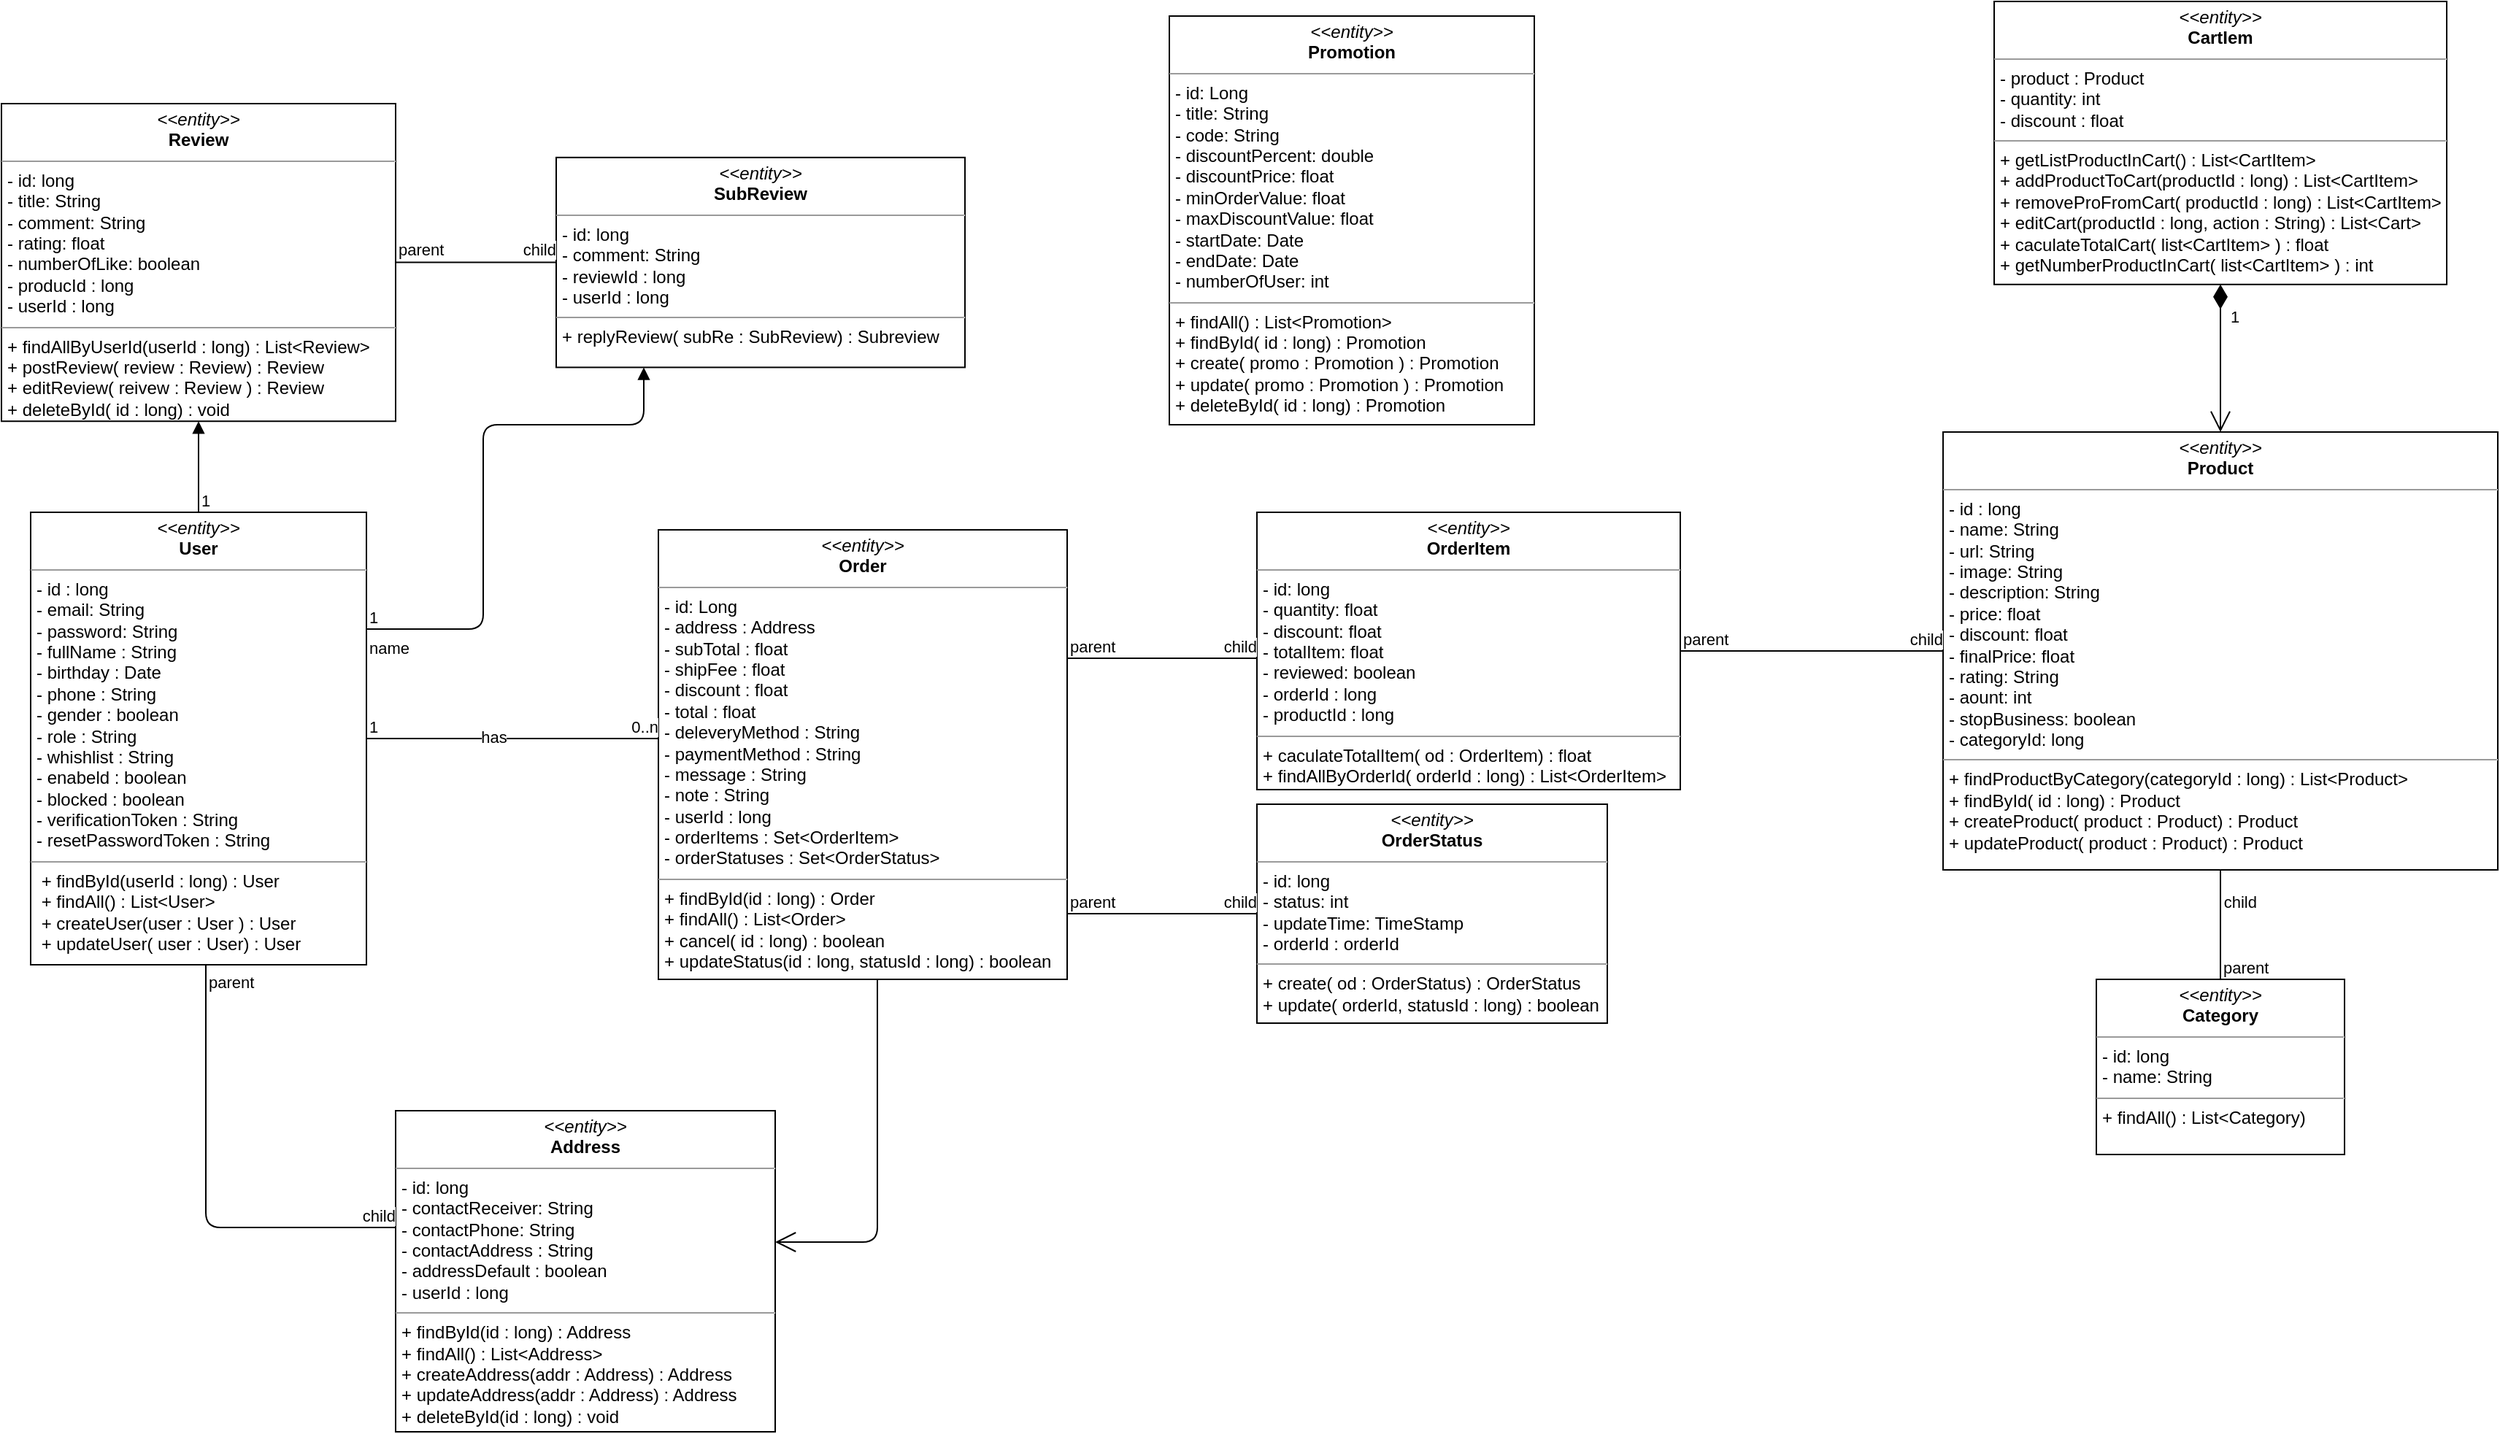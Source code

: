 <mxfile version="14.7.2" type="device"><diagram id="C5RBs43oDa-KdzZeNtuy" name="Page-1"><mxGraphModel dx="1108" dy="1594" grid="1" gridSize="10" guides="1" tooltips="1" connect="1" arrows="1" fold="1" page="1" pageScale="1" pageWidth="827" pageHeight="1169" math="0" shadow="0"><root><mxCell id="WIyWlLk6GJQsqaUBKTNV-0"/><mxCell id="WIyWlLk6GJQsqaUBKTNV-1" parent="WIyWlLk6GJQsqaUBKTNV-0"/><mxCell id="6MYKA8wntWoD5BaFTlxV-0" value="&lt;p style=&quot;margin: 0px ; margin-top: 4px ; text-align: center&quot;&gt;&lt;i&gt;&amp;lt;&amp;lt;entity&amp;gt;&amp;gt;&lt;/i&gt;&lt;br&gt;&lt;b&gt;Product&lt;/b&gt;&lt;/p&gt;&lt;hr size=&quot;1&quot;&gt;&lt;p style=&quot;margin: 0px ; margin-left: 4px&quot;&gt;- id : long&lt;/p&gt;&lt;p style=&quot;margin: 0px ; margin-left: 4px&quot;&gt;- name: String&lt;br&gt;- url: String&lt;/p&gt;&lt;p style=&quot;margin: 0px ; margin-left: 4px&quot;&gt;- image: String&lt;/p&gt;&lt;p style=&quot;margin: 0px ; margin-left: 4px&quot;&gt;- description: String&lt;/p&gt;&lt;p style=&quot;margin: 0px ; margin-left: 4px&quot;&gt;- price: float&lt;/p&gt;&lt;p style=&quot;margin: 0px ; margin-left: 4px&quot;&gt;- discount: float&lt;/p&gt;&lt;p style=&quot;margin: 0px ; margin-left: 4px&quot;&gt;- finalPrice: float&lt;/p&gt;&lt;p style=&quot;margin: 0px ; margin-left: 4px&quot;&gt;- rating: String&lt;/p&gt;&lt;p style=&quot;margin: 0px ; margin-left: 4px&quot;&gt;- aount: int&lt;/p&gt;&lt;p style=&quot;margin: 0px ; margin-left: 4px&quot;&gt;- stopBusiness: boolean&lt;/p&gt;&lt;p style=&quot;margin: 0px ; margin-left: 4px&quot;&gt;- categoryId: long&lt;/p&gt;&lt;hr size=&quot;1&quot;&gt;&lt;p style=&quot;margin: 0px ; margin-left: 4px&quot;&gt;+ findProductByCategory(categoryId : long) : List&amp;lt;Product&amp;gt;&lt;/p&gt;&lt;p style=&quot;margin: 0px ; margin-left: 4px&quot;&gt;+ findById( id : long) : Product&lt;/p&gt;&lt;p style=&quot;margin: 0px ; margin-left: 4px&quot;&gt;+ createProduct( product : Product) : Product&lt;/p&gt;&lt;p style=&quot;margin: 0px ; margin-left: 4px&quot;&gt;+ updateProduct( product : Product) : Product&lt;/p&gt;" style="verticalAlign=top;align=left;overflow=fill;fontSize=12;fontFamily=Helvetica;html=1;" vertex="1" parent="WIyWlLk6GJQsqaUBKTNV-1"><mxGeometry x="1760" y="-35" width="380" height="300" as="geometry"/></mxCell><mxCell id="6MYKA8wntWoD5BaFTlxV-1" value="&lt;p style=&quot;margin: 0px ; margin-top: 4px ; text-align: center&quot;&gt;&lt;i&gt;&amp;lt;&amp;lt;entity&amp;gt;&amp;gt;&lt;/i&gt;&lt;br&gt;&lt;b&gt;User&lt;/b&gt;&lt;/p&gt;&lt;hr size=&quot;1&quot;&gt;&lt;p style=&quot;margin: 0px ; margin-left: 4px&quot;&gt;- id : long&lt;/p&gt;&lt;p style=&quot;margin: 0px ; margin-left: 4px&quot;&gt;- email: String&lt;br&gt;- password: String&lt;/p&gt;&lt;p style=&quot;margin: 0px ; margin-left: 4px&quot;&gt;- fullName : String&lt;/p&gt;&lt;p style=&quot;margin: 0px ; margin-left: 4px&quot;&gt;- birthday : Date&lt;/p&gt;&lt;p style=&quot;margin: 0px ; margin-left: 4px&quot;&gt;- phone : String&lt;/p&gt;&lt;p style=&quot;margin: 0px ; margin-left: 4px&quot;&gt;- gender : boolean&lt;/p&gt;&lt;p style=&quot;margin: 0px ; margin-left: 4px&quot;&gt;- role : String&lt;/p&gt;&lt;p style=&quot;margin: 0px ; margin-left: 4px&quot;&gt;- whishlist : String&lt;/p&gt;&lt;p style=&quot;margin: 0px ; margin-left: 4px&quot;&gt;- enabeld : boolean&lt;/p&gt;&lt;p style=&quot;margin: 0px ; margin-left: 4px&quot;&gt;- blocked : boolean&lt;/p&gt;&lt;p style=&quot;margin: 0px ; margin-left: 4px&quot;&gt;- verificationToken : String&lt;/p&gt;&lt;p style=&quot;margin: 0px ; margin-left: 4px&quot;&gt;- resetPasswordToken : String&lt;/p&gt;&lt;hr size=&quot;1&quot;&gt;&lt;p style=&quot;margin: 0px ; margin-left: 4px&quot;&gt;&amp;nbsp;+ findById(userId : long) : User&lt;/p&gt;&lt;p style=&quot;margin: 0px ; margin-left: 4px&quot;&gt;&amp;nbsp;+ findAll() : List&amp;lt;User&amp;gt;&lt;/p&gt;&lt;p style=&quot;margin: 0px ; margin-left: 4px&quot;&gt;&amp;nbsp;+ createUser(user : User ) : User&lt;/p&gt;&lt;p style=&quot;margin: 0px ; margin-left: 4px&quot;&gt;&amp;nbsp;+ updateUser( user : User) : User&lt;/p&gt;" style="verticalAlign=top;align=left;overflow=fill;fontSize=12;fontFamily=Helvetica;html=1;" vertex="1" parent="WIyWlLk6GJQsqaUBKTNV-1"><mxGeometry x="450" y="20" width="230" height="310" as="geometry"/></mxCell><mxCell id="6MYKA8wntWoD5BaFTlxV-2" value="&lt;p style=&quot;margin: 0px ; margin-top: 4px ; text-align: center&quot;&gt;&lt;i&gt;&amp;lt;&amp;lt;entity&amp;gt;&amp;gt;&lt;/i&gt;&lt;br&gt;&lt;b&gt;OrderStatus&lt;/b&gt;&lt;/p&gt;&lt;hr size=&quot;1&quot;&gt;&lt;p style=&quot;margin: 0px ; margin-left: 4px&quot;&gt;- id: long&lt;/p&gt;&lt;p style=&quot;margin: 0px ; margin-left: 4px&quot;&gt;- status: int&lt;br&gt;- updateTime: TimeStamp&lt;/p&gt;&lt;p style=&quot;margin: 0px ; margin-left: 4px&quot;&gt;- orderId : orderId&lt;/p&gt;&lt;hr size=&quot;1&quot;&gt;&lt;p style=&quot;margin: 0px ; margin-left: 4px&quot;&gt;+ create( od : OrderStatus) : OrderStatus&lt;/p&gt;&lt;p style=&quot;margin: 0px ; margin-left: 4px&quot;&gt;+ update( orderId, statusId : long) : boolean&lt;/p&gt;" style="verticalAlign=top;align=left;overflow=fill;fontSize=12;fontFamily=Helvetica;html=1;" vertex="1" parent="WIyWlLk6GJQsqaUBKTNV-1"><mxGeometry x="1290" y="220" width="240" height="150" as="geometry"/></mxCell><mxCell id="6MYKA8wntWoD5BaFTlxV-3" value="&lt;p style=&quot;margin: 0px ; margin-top: 4px ; text-align: center&quot;&gt;&lt;i&gt;&amp;lt;&amp;lt;entity&amp;gt;&amp;gt;&lt;/i&gt;&lt;br&gt;&lt;b&gt;Order&lt;/b&gt;&lt;/p&gt;&lt;hr size=&quot;1&quot;&gt;&lt;p style=&quot;margin: 0px ; margin-left: 4px&quot;&gt;- id: Long&lt;/p&gt;&lt;p style=&quot;margin: 0px 0px 0px 4px&quot;&gt;- address : Address&lt;/p&gt;&lt;p style=&quot;margin: 0px 0px 0px 4px&quot;&gt;- subTotal : float&lt;/p&gt;&lt;p style=&quot;margin: 0px 0px 0px 4px&quot;&gt;- shipFee : float&lt;/p&gt;&lt;p style=&quot;margin: 0px 0px 0px 4px&quot;&gt;- discount : float&lt;/p&gt;&lt;p style=&quot;margin: 0px 0px 0px 4px&quot;&gt;- total : float&lt;/p&gt;&lt;p style=&quot;margin: 0px 0px 0px 4px&quot;&gt;- deleveryMethod : String&lt;/p&gt;&lt;p style=&quot;margin: 0px 0px 0px 4px&quot;&gt;- paymentMethod : String&lt;/p&gt;&lt;p style=&quot;margin: 0px 0px 0px 4px&quot;&gt;- message : String&lt;/p&gt;&lt;p style=&quot;margin: 0px 0px 0px 4px&quot;&gt;- note : String&lt;/p&gt;&lt;p style=&quot;margin: 0px 0px 0px 4px&quot;&gt;- userId : long&lt;/p&gt;&lt;p style=&quot;margin: 0px 0px 0px 4px&quot;&gt;- orderItems : Set&amp;lt;OrderItem&amp;gt;&lt;/p&gt;&lt;p style=&quot;margin: 0px 0px 0px 4px&quot;&gt;- orderStatuses : Set&amp;lt;OrderStatus&amp;gt;&lt;/p&gt;&lt;hr size=&quot;1&quot;&gt;&lt;p style=&quot;margin: 0px ; margin-left: 4px&quot;&gt;+ findById(id : long) : Order&lt;/p&gt;&lt;p style=&quot;margin: 0px ; margin-left: 4px&quot;&gt;+ findAll() : List&amp;lt;Order&amp;gt;&lt;/p&gt;&lt;p style=&quot;margin: 0px ; margin-left: 4px&quot;&gt;+ cancel( id : long) : boolean&lt;/p&gt;&lt;p style=&quot;margin: 0px ; margin-left: 4px&quot;&gt;+ updateStatus(id : long, statusId : long) : boolean&lt;/p&gt;" style="verticalAlign=top;align=left;overflow=fill;fontSize=12;fontFamily=Helvetica;html=1;" vertex="1" parent="WIyWlLk6GJQsqaUBKTNV-1"><mxGeometry x="880" y="32.03" width="280" height="307.97" as="geometry"/></mxCell><mxCell id="6MYKA8wntWoD5BaFTlxV-4" value="&lt;p style=&quot;margin: 0px ; margin-top: 4px ; text-align: center&quot;&gt;&lt;i&gt;&amp;lt;&amp;lt;entity&amp;gt;&amp;gt;&lt;/i&gt;&lt;br&gt;&lt;b&gt;Address&lt;/b&gt;&lt;/p&gt;&lt;hr size=&quot;1&quot;&gt;&lt;p style=&quot;margin: 0px ; margin-left: 4px&quot;&gt;- id: long&lt;/p&gt;&lt;p style=&quot;margin: 0px ; margin-left: 4px&quot;&gt;- contactReceiver: String&lt;br&gt;- contactPhone: String&lt;/p&gt;&lt;p style=&quot;margin: 0px ; margin-left: 4px&quot;&gt;- contactAddress : String&lt;/p&gt;&lt;p style=&quot;margin: 0px ; margin-left: 4px&quot;&gt;- addressDefault : boolean&lt;/p&gt;&lt;p style=&quot;margin: 0px ; margin-left: 4px&quot;&gt;- userId : long&lt;/p&gt;&lt;hr size=&quot;1&quot;&gt;&lt;p style=&quot;margin: 0px ; margin-left: 4px&quot;&gt;+ findById(id : long) : Address&lt;/p&gt;&lt;p style=&quot;margin: 0px ; margin-left: 4px&quot;&gt;+ findAll() : List&amp;lt;Address&amp;gt;&lt;/p&gt;&lt;p style=&quot;margin: 0px ; margin-left: 4px&quot;&gt;+ createAddress(addr : Address) : Address&lt;/p&gt;&lt;p style=&quot;margin: 0px ; margin-left: 4px&quot;&gt;+ updateAddress(addr : Address) : Address&lt;/p&gt;&lt;p style=&quot;margin: 0px ; margin-left: 4px&quot;&gt;+ deleteById(id : long) : void&lt;/p&gt;" style="verticalAlign=top;align=left;overflow=fill;fontSize=12;fontFamily=Helvetica;html=1;" vertex="1" parent="WIyWlLk6GJQsqaUBKTNV-1"><mxGeometry x="700" y="430" width="260" height="220" as="geometry"/></mxCell><mxCell id="6MYKA8wntWoD5BaFTlxV-5" value="&lt;p style=&quot;margin: 0px ; margin-top: 4px ; text-align: center&quot;&gt;&lt;i&gt;&amp;lt;&amp;lt;entity&amp;gt;&amp;gt;&lt;/i&gt;&lt;br&gt;&lt;b&gt;CartIem&lt;/b&gt;&lt;/p&gt;&lt;hr size=&quot;1&quot;&gt;&lt;p style=&quot;margin: 0px ; margin-left: 4px&quot;&gt;- product : Product&lt;/p&gt;&lt;p style=&quot;margin: 0px ; margin-left: 4px&quot;&gt;- quantity: int&lt;br&gt;- discount : float&lt;/p&gt;&lt;hr size=&quot;1&quot;&gt;&lt;p style=&quot;margin: 0px ; margin-left: 4px&quot;&gt;+ getListProductInCart() : List&amp;lt;CartItem&amp;gt;&lt;br&gt;&lt;/p&gt;&lt;p style=&quot;margin: 0px ; margin-left: 4px&quot;&gt;+ addProductToCart(productId : long) : List&amp;lt;CartItem&amp;gt;&lt;/p&gt;&lt;p style=&quot;margin: 0px ; margin-left: 4px&quot;&gt;+ removeProFromCart( productId : long) : List&amp;lt;CartItem&amp;gt;&lt;/p&gt;&lt;p style=&quot;margin: 0px ; margin-left: 4px&quot;&gt;+ editCart(productId : long, action : String) : List&amp;lt;Cart&amp;gt;&lt;/p&gt;&lt;p style=&quot;margin: 0px ; margin-left: 4px&quot;&gt;+ caculateTotalCart( list&amp;lt;CartItem&amp;gt; ) : float&lt;/p&gt;&lt;p style=&quot;margin: 0px ; margin-left: 4px&quot;&gt;+ getNumberProductInCart( list&amp;lt;CartItem&amp;gt; ) : int&lt;/p&gt;" style="verticalAlign=top;align=left;overflow=fill;fontSize=12;fontFamily=Helvetica;html=1;" vertex="1" parent="WIyWlLk6GJQsqaUBKTNV-1"><mxGeometry x="1795" y="-330" width="310" height="193.89" as="geometry"/></mxCell><mxCell id="6MYKA8wntWoD5BaFTlxV-6" value="&lt;p style=&quot;margin: 0px ; margin-top: 4px ; text-align: center&quot;&gt;&lt;i&gt;&amp;lt;&amp;lt;entity&amp;gt;&amp;gt;&lt;/i&gt;&lt;br&gt;&lt;b&gt;Review&lt;/b&gt;&lt;/p&gt;&lt;hr size=&quot;1&quot;&gt;&lt;p style=&quot;margin: 0px ; margin-left: 4px&quot;&gt;- id: long&lt;/p&gt;&lt;p style=&quot;margin: 0px ; margin-left: 4px&quot;&gt;- title: String&lt;br&gt;- comment: String&lt;/p&gt;&lt;p style=&quot;margin: 0px ; margin-left: 4px&quot;&gt;- rating: float&lt;/p&gt;&lt;p style=&quot;margin: 0px ; margin-left: 4px&quot;&gt;- numberOfLike: boolean&lt;/p&gt;&lt;p style=&quot;margin: 0px ; margin-left: 4px&quot;&gt;- producId : long&lt;/p&gt;&lt;p style=&quot;margin: 0px ; margin-left: 4px&quot;&gt;- userId : long&lt;/p&gt;&lt;hr size=&quot;1&quot;&gt;&lt;p style=&quot;margin: 0px ; margin-left: 4px&quot;&gt;+ findAllByUserId(userId : long) : List&amp;lt;Review&amp;gt;&lt;/p&gt;&lt;p style=&quot;margin: 0px ; margin-left: 4px&quot;&gt;+ postReview( review : Review) : Review&lt;/p&gt;&lt;p style=&quot;margin: 0px ; margin-left: 4px&quot;&gt;+ editReview( reivew : Review ) : Review&lt;/p&gt;&lt;p style=&quot;margin: 0px ; margin-left: 4px&quot;&gt;+ deleteById( id : long) : void&lt;/p&gt;" style="verticalAlign=top;align=left;overflow=fill;fontSize=12;fontFamily=Helvetica;html=1;" vertex="1" parent="WIyWlLk6GJQsqaUBKTNV-1"><mxGeometry x="430" y="-260" width="270" height="217.62" as="geometry"/></mxCell><mxCell id="6MYKA8wntWoD5BaFTlxV-7" value="&lt;p style=&quot;margin: 0px ; margin-top: 4px ; text-align: center&quot;&gt;&lt;i&gt;&amp;lt;&amp;lt;entity&amp;gt;&amp;gt;&lt;/i&gt;&lt;br&gt;&lt;b&gt;SubReview&lt;/b&gt;&lt;/p&gt;&lt;hr size=&quot;1&quot;&gt;&lt;p style=&quot;margin: 0px ; margin-left: 4px&quot;&gt;- id: long&lt;/p&gt;&lt;p style=&quot;margin: 0px ; margin-left: 4px&quot;&gt;- comment: String&lt;/p&gt;&lt;p style=&quot;margin: 0px ; margin-left: 4px&quot;&gt;- reviewId : long&lt;/p&gt;&lt;p style=&quot;margin: 0px ; margin-left: 4px&quot;&gt;- userId : long&lt;/p&gt;&lt;hr size=&quot;1&quot;&gt;&lt;p style=&quot;margin: 0px ; margin-left: 4px&quot;&gt;+ replyReview( subRe : SubReview) : Subreview&lt;/p&gt;" style="verticalAlign=top;align=left;overflow=fill;fontSize=12;fontFamily=Helvetica;html=1;" vertex="1" parent="WIyWlLk6GJQsqaUBKTNV-1"><mxGeometry x="810" y="-223.1" width="280" height="143.81" as="geometry"/></mxCell><mxCell id="6MYKA8wntWoD5BaFTlxV-8" value="&lt;p style=&quot;margin: 0px ; margin-top: 4px ; text-align: center&quot;&gt;&lt;i&gt;&amp;lt;&amp;lt;entity&amp;gt;&amp;gt;&lt;/i&gt;&lt;br&gt;&lt;b&gt;Promotion&lt;/b&gt;&lt;/p&gt;&lt;hr size=&quot;1&quot;&gt;&lt;p style=&quot;margin: 0px ; margin-left: 4px&quot;&gt;- id: Long&lt;/p&gt;&lt;p style=&quot;margin: 0px 0px 0px 4px&quot;&gt;- title: String&lt;br&gt;- code: String&lt;/p&gt;&lt;p style=&quot;margin: 0px 0px 0px 4px&quot;&gt;- discountPercent: double&lt;/p&gt;&lt;p style=&quot;margin: 0px 0px 0px 4px&quot;&gt;- discountPrice: float&lt;/p&gt;&lt;p style=&quot;margin: 0px 0px 0px 4px&quot;&gt;- minOrderValue: float&lt;/p&gt;&lt;p style=&quot;margin: 0px 0px 0px 4px&quot;&gt;- maxDiscountValue: float&lt;/p&gt;&lt;p style=&quot;margin: 0px 0px 0px 4px&quot;&gt;- startDate: Date&lt;/p&gt;&lt;p style=&quot;margin: 0px 0px 0px 4px&quot;&gt;- endDate: Date&lt;/p&gt;&lt;p style=&quot;margin: 0px 0px 0px 4px&quot;&gt;- numberOfUser: int&lt;span&gt;&amp;nbsp;&lt;/span&gt;&lt;/p&gt;&lt;hr size=&quot;1&quot;&gt;&lt;p style=&quot;margin: 0px ; margin-left: 4px&quot;&gt;+ findAll() : List&amp;lt;Promotion&amp;gt;&lt;/p&gt;&lt;p style=&quot;margin: 0px ; margin-left: 4px&quot;&gt;+ findById( id : long) : Promotion&lt;/p&gt;&lt;p style=&quot;margin: 0px ; margin-left: 4px&quot;&gt;+ create( promo : Promotion ) : Promotion&lt;/p&gt;&lt;p style=&quot;margin: 0px ; margin-left: 4px&quot;&gt;+ update( promo : Promotion ) : Promotion&lt;/p&gt;&lt;p style=&quot;margin: 0px ; margin-left: 4px&quot;&gt;+ deleteById( id : long) : Promotion&lt;/p&gt;" style="verticalAlign=top;align=left;overflow=fill;fontSize=12;fontFamily=Helvetica;html=1;" vertex="1" parent="WIyWlLk6GJQsqaUBKTNV-1"><mxGeometry x="1230" y="-320" width="250" height="280" as="geometry"/></mxCell><mxCell id="6MYKA8wntWoD5BaFTlxV-11" value="&lt;p style=&quot;margin: 0px ; margin-top: 4px ; text-align: center&quot;&gt;&lt;i&gt;&amp;lt;&amp;lt;entity&amp;gt;&amp;gt;&lt;/i&gt;&lt;br&gt;&lt;b&gt;OrderItem&lt;/b&gt;&lt;/p&gt;&lt;hr size=&quot;1&quot;&gt;&lt;p style=&quot;margin: 0px ; margin-left: 4px&quot;&gt;- id: long&lt;/p&gt;&lt;p style=&quot;margin: 0px ; margin-left: 4px&quot;&gt;- quantity: float&lt;br&gt;- discount: float&lt;/p&gt;&lt;p style=&quot;margin: 0px ; margin-left: 4px&quot;&gt;- totalItem: float&lt;/p&gt;&lt;p style=&quot;margin: 0px ; margin-left: 4px&quot;&gt;- reviewed: boolean&lt;/p&gt;&lt;p style=&quot;margin: 0px ; margin-left: 4px&quot;&gt;- orderId : long&lt;/p&gt;&lt;p style=&quot;margin: 0px ; margin-left: 4px&quot;&gt;- productId : long&lt;/p&gt;&lt;hr size=&quot;1&quot;&gt;&lt;p style=&quot;margin: 0px ; margin-left: 4px&quot;&gt;+ caculateTotalItem( od : OrderItem) : float&lt;/p&gt;&lt;p style=&quot;margin: 0px ; margin-left: 4px&quot;&gt;+ findAllByOrderId( orderId : long) : List&amp;lt;OrderItem&amp;gt;&lt;/p&gt;" style="verticalAlign=top;align=left;overflow=fill;fontSize=12;fontFamily=Helvetica;html=1;" vertex="1" parent="WIyWlLk6GJQsqaUBKTNV-1"><mxGeometry x="1290" y="20" width="290" height="190" as="geometry"/></mxCell><mxCell id="6MYKA8wntWoD5BaFTlxV-12" value="" style="endArrow=none;html=1;edgeStyle=orthogonalEdgeStyle;" edge="1" parent="WIyWlLk6GJQsqaUBKTNV-1" source="6MYKA8wntWoD5BaFTlxV-3" target="6MYKA8wntWoD5BaFTlxV-11"><mxGeometry relative="1" as="geometry"><mxPoint x="940" y="120" as="sourcePoint"/><mxPoint x="1100" y="120" as="targetPoint"/><Array as="points"><mxPoint x="1250" y="120"/><mxPoint x="1250" y="120"/></Array></mxGeometry></mxCell><mxCell id="6MYKA8wntWoD5BaFTlxV-13" value="parent" style="edgeLabel;resizable=0;html=1;align=left;verticalAlign=bottom;" connectable="0" vertex="1" parent="6MYKA8wntWoD5BaFTlxV-12"><mxGeometry x="-1" relative="1" as="geometry"/></mxCell><mxCell id="6MYKA8wntWoD5BaFTlxV-14" value="child" style="edgeLabel;resizable=0;html=1;align=right;verticalAlign=bottom;" connectable="0" vertex="1" parent="6MYKA8wntWoD5BaFTlxV-12"><mxGeometry x="1" relative="1" as="geometry"/></mxCell><mxCell id="6MYKA8wntWoD5BaFTlxV-15" value="" style="endArrow=none;html=1;edgeStyle=orthogonalEdgeStyle;entryX=0;entryY=0.5;entryDx=0;entryDy=0;" edge="1" parent="WIyWlLk6GJQsqaUBKTNV-1" source="6MYKA8wntWoD5BaFTlxV-3" target="6MYKA8wntWoD5BaFTlxV-2"><mxGeometry relative="1" as="geometry"><mxPoint x="1180" y="220" as="sourcePoint"/><mxPoint x="1340" y="220" as="targetPoint"/><Array as="points"><mxPoint x="1240" y="295"/><mxPoint x="1240" y="295"/></Array></mxGeometry></mxCell><mxCell id="6MYKA8wntWoD5BaFTlxV-16" value="parent" style="edgeLabel;resizable=0;html=1;align=left;verticalAlign=bottom;" connectable="0" vertex="1" parent="6MYKA8wntWoD5BaFTlxV-15"><mxGeometry x="-1" relative="1" as="geometry"/></mxCell><mxCell id="6MYKA8wntWoD5BaFTlxV-17" value="child" style="edgeLabel;resizable=0;html=1;align=right;verticalAlign=bottom;" connectable="0" vertex="1" parent="6MYKA8wntWoD5BaFTlxV-15"><mxGeometry x="1" relative="1" as="geometry"/></mxCell><mxCell id="6MYKA8wntWoD5BaFTlxV-18" value="" style="endArrow=open;endFill=1;endSize=12;html=1;edgeStyle=orthogonalEdgeStyle;" edge="1" parent="WIyWlLk6GJQsqaUBKTNV-1" source="6MYKA8wntWoD5BaFTlxV-3" target="6MYKA8wntWoD5BaFTlxV-4"><mxGeometry width="160" relative="1" as="geometry"><mxPoint x="1180" y="370" as="sourcePoint"/><mxPoint x="1340" y="370" as="targetPoint"/><Array as="points"><mxPoint x="1030" y="520"/></Array></mxGeometry></mxCell><mxCell id="6MYKA8wntWoD5BaFTlxV-19" value="" style="endArrow=none;html=1;edgeStyle=orthogonalEdgeStyle;" edge="1" parent="WIyWlLk6GJQsqaUBKTNV-1" source="6MYKA8wntWoD5BaFTlxV-11" target="6MYKA8wntWoD5BaFTlxV-0"><mxGeometry relative="1" as="geometry"><mxPoint x="1000" y="170" as="sourcePoint"/><mxPoint x="1160" y="170" as="targetPoint"/></mxGeometry></mxCell><mxCell id="6MYKA8wntWoD5BaFTlxV-20" value="parent" style="edgeLabel;resizable=0;html=1;align=left;verticalAlign=bottom;" connectable="0" vertex="1" parent="6MYKA8wntWoD5BaFTlxV-19"><mxGeometry x="-1" relative="1" as="geometry"/></mxCell><mxCell id="6MYKA8wntWoD5BaFTlxV-21" value="child" style="edgeLabel;resizable=0;html=1;align=right;verticalAlign=bottom;" connectable="0" vertex="1" parent="6MYKA8wntWoD5BaFTlxV-19"><mxGeometry x="1" relative="1" as="geometry"/></mxCell><mxCell id="6MYKA8wntWoD5BaFTlxV-23" value="1" style="endArrow=open;html=1;endSize=12;startArrow=diamondThin;startSize=14;startFill=1;edgeStyle=orthogonalEdgeStyle;align=left;verticalAlign=bottom;" edge="1" parent="WIyWlLk6GJQsqaUBKTNV-1" source="6MYKA8wntWoD5BaFTlxV-5" target="6MYKA8wntWoD5BaFTlxV-0"><mxGeometry x="-0.378" y="5" relative="1" as="geometry"><mxPoint x="1020" y="170" as="sourcePoint"/><mxPoint x="1180" y="170" as="targetPoint"/><mxPoint as="offset"/></mxGeometry></mxCell><mxCell id="6MYKA8wntWoD5BaFTlxV-24" value="" style="endArrow=none;html=1;edgeStyle=orthogonalEdgeStyle;" edge="1" parent="WIyWlLk6GJQsqaUBKTNV-1" source="6MYKA8wntWoD5BaFTlxV-1" target="6MYKA8wntWoD5BaFTlxV-3"><mxGeometry relative="1" as="geometry"><mxPoint x="470" y="170" as="sourcePoint"/><mxPoint x="630" y="170" as="targetPoint"/><Array as="points"><mxPoint x="840" y="175"/><mxPoint x="840" y="175"/></Array></mxGeometry></mxCell><mxCell id="6MYKA8wntWoD5BaFTlxV-25" value="1" style="edgeLabel;resizable=0;html=1;align=left;verticalAlign=bottom;" connectable="0" vertex="1" parent="6MYKA8wntWoD5BaFTlxV-24"><mxGeometry x="-1" relative="1" as="geometry"/></mxCell><mxCell id="6MYKA8wntWoD5BaFTlxV-26" value="0..n" style="edgeLabel;resizable=0;html=1;align=right;verticalAlign=bottom;" connectable="0" vertex="1" parent="6MYKA8wntWoD5BaFTlxV-24"><mxGeometry x="1" relative="1" as="geometry"/></mxCell><mxCell id="6MYKA8wntWoD5BaFTlxV-43" value="has" style="edgeLabel;html=1;align=center;verticalAlign=middle;resizable=0;points=[];" vertex="1" connectable="0" parent="6MYKA8wntWoD5BaFTlxV-24"><mxGeometry x="-0.13" y="1" relative="1" as="geometry"><mxPoint as="offset"/></mxGeometry></mxCell><mxCell id="6MYKA8wntWoD5BaFTlxV-27" value="&lt;p style=&quot;margin: 0px ; margin-top: 4px ; text-align: center&quot;&gt;&lt;i&gt;&amp;lt;&amp;lt;entity&amp;gt;&amp;gt;&lt;/i&gt;&lt;br&gt;&lt;b&gt;Category&lt;/b&gt;&lt;/p&gt;&lt;hr size=&quot;1&quot;&gt;&lt;p style=&quot;margin: 0px ; margin-left: 4px&quot;&gt;- id: long&lt;/p&gt;&lt;p style=&quot;margin: 0px ; margin-left: 4px&quot;&gt;- name: String&lt;/p&gt;&lt;hr size=&quot;1&quot;&gt;&lt;p style=&quot;margin: 0px ; margin-left: 4px&quot;&gt;+ findAll() : List&amp;lt;Category)&lt;/p&gt;" style="verticalAlign=top;align=left;overflow=fill;fontSize=12;fontFamily=Helvetica;html=1;" vertex="1" parent="WIyWlLk6GJQsqaUBKTNV-1"><mxGeometry x="1865" y="340" width="170" height="120" as="geometry"/></mxCell><mxCell id="6MYKA8wntWoD5BaFTlxV-29" value="" style="endArrow=none;html=1;edgeStyle=orthogonalEdgeStyle;" edge="1" parent="WIyWlLk6GJQsqaUBKTNV-1" source="6MYKA8wntWoD5BaFTlxV-27" target="6MYKA8wntWoD5BaFTlxV-0"><mxGeometry relative="1" as="geometry"><mxPoint x="870" y="-330" as="sourcePoint"/><mxPoint x="1030" y="-330" as="targetPoint"/></mxGeometry></mxCell><mxCell id="6MYKA8wntWoD5BaFTlxV-30" value="parent" style="edgeLabel;resizable=0;html=1;align=left;verticalAlign=bottom;" connectable="0" vertex="1" parent="6MYKA8wntWoD5BaFTlxV-29"><mxGeometry x="-1" relative="1" as="geometry"/></mxCell><mxCell id="6MYKA8wntWoD5BaFTlxV-31" value="child" style="edgeLabel;resizable=0;html=1;align=right;verticalAlign=bottom;" connectable="0" vertex="1" parent="6MYKA8wntWoD5BaFTlxV-29"><mxGeometry x="1" relative="1" as="geometry"><mxPoint x="25" y="30" as="offset"/></mxGeometry></mxCell><mxCell id="6MYKA8wntWoD5BaFTlxV-34" value="" style="endArrow=none;html=1;edgeStyle=orthogonalEdgeStyle;" edge="1" parent="WIyWlLk6GJQsqaUBKTNV-1" source="6MYKA8wntWoD5BaFTlxV-1" target="6MYKA8wntWoD5BaFTlxV-4"><mxGeometry relative="1" as="geometry"><mxPoint x="750" y="340" as="sourcePoint"/><mxPoint x="910" y="340" as="targetPoint"/><Array as="points"><mxPoint x="570" y="510"/></Array></mxGeometry></mxCell><mxCell id="6MYKA8wntWoD5BaFTlxV-35" value="parent" style="edgeLabel;resizable=0;html=1;align=left;verticalAlign=bottom;" connectable="0" vertex="1" parent="6MYKA8wntWoD5BaFTlxV-34"><mxGeometry x="-1" relative="1" as="geometry"><mxPoint y="20" as="offset"/></mxGeometry></mxCell><mxCell id="6MYKA8wntWoD5BaFTlxV-36" value="child" style="edgeLabel;resizable=0;html=1;align=right;verticalAlign=bottom;" connectable="0" vertex="1" parent="6MYKA8wntWoD5BaFTlxV-34"><mxGeometry x="1" relative="1" as="geometry"/></mxCell><mxCell id="6MYKA8wntWoD5BaFTlxV-37" value="name" style="endArrow=block;endFill=1;html=1;edgeStyle=orthogonalEdgeStyle;align=left;verticalAlign=top;" edge="1" parent="WIyWlLk6GJQsqaUBKTNV-1" source="6MYKA8wntWoD5BaFTlxV-1" target="6MYKA8wntWoD5BaFTlxV-7"><mxGeometry x="-1" relative="1" as="geometry"><mxPoint x="650" y="-20" as="sourcePoint"/><mxPoint x="810" y="-20" as="targetPoint"/><Array as="points"><mxPoint x="760" y="100"/><mxPoint x="760" y="-40"/><mxPoint x="870" y="-40"/></Array></mxGeometry></mxCell><mxCell id="6MYKA8wntWoD5BaFTlxV-38" value="1" style="edgeLabel;resizable=0;html=1;align=left;verticalAlign=bottom;" connectable="0" vertex="1" parent="6MYKA8wntWoD5BaFTlxV-37"><mxGeometry x="-1" relative="1" as="geometry"/></mxCell><mxCell id="6MYKA8wntWoD5BaFTlxV-40" value="" style="endArrow=none;html=1;edgeStyle=orthogonalEdgeStyle;" edge="1" parent="WIyWlLk6GJQsqaUBKTNV-1" source="6MYKA8wntWoD5BaFTlxV-6" target="6MYKA8wntWoD5BaFTlxV-7"><mxGeometry relative="1" as="geometry"><mxPoint x="600" y="50" as="sourcePoint"/><mxPoint x="760" y="50" as="targetPoint"/></mxGeometry></mxCell><mxCell id="6MYKA8wntWoD5BaFTlxV-41" value="parent" style="edgeLabel;resizable=0;html=1;align=left;verticalAlign=bottom;" connectable="0" vertex="1" parent="6MYKA8wntWoD5BaFTlxV-40"><mxGeometry x="-1" relative="1" as="geometry"/></mxCell><mxCell id="6MYKA8wntWoD5BaFTlxV-42" value="child" style="edgeLabel;resizable=0;html=1;align=right;verticalAlign=bottom;" connectable="0" vertex="1" parent="6MYKA8wntWoD5BaFTlxV-40"><mxGeometry x="1" relative="1" as="geometry"/></mxCell><mxCell id="6MYKA8wntWoD5BaFTlxV-45" value="" style="endArrow=block;endFill=1;html=1;edgeStyle=orthogonalEdgeStyle;align=left;verticalAlign=top;" edge="1" parent="WIyWlLk6GJQsqaUBKTNV-1" source="6MYKA8wntWoD5BaFTlxV-1" target="6MYKA8wntWoD5BaFTlxV-6"><mxGeometry x="-1" relative="1" as="geometry"><mxPoint x="900" y="80" as="sourcePoint"/><mxPoint x="1060" y="80" as="targetPoint"/></mxGeometry></mxCell><mxCell id="6MYKA8wntWoD5BaFTlxV-46" value="1" style="edgeLabel;resizable=0;html=1;align=left;verticalAlign=bottom;" connectable="0" vertex="1" parent="6MYKA8wntWoD5BaFTlxV-45"><mxGeometry x="-1" relative="1" as="geometry"/></mxCell></root></mxGraphModel></diagram></mxfile>